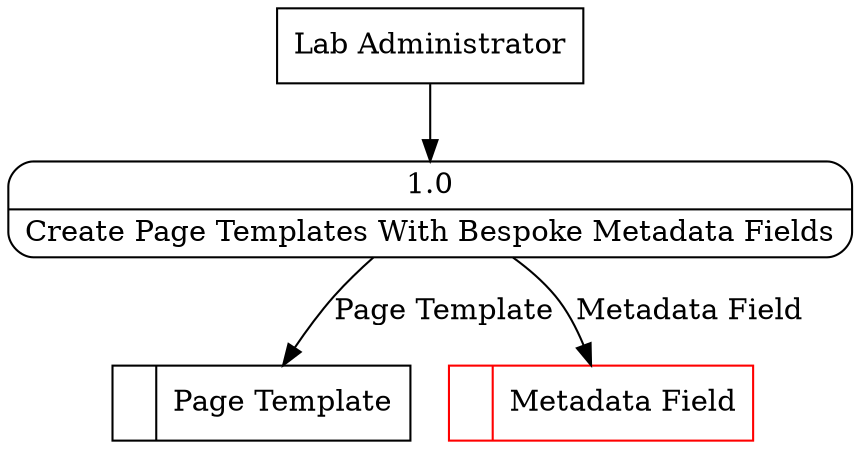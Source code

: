 digraph dfd2{ 
node[shape=record]
200 [label="<f0>  |<f1> Page Template " ];
201 [label="<f0>  |<f1> Metadata Field " color=red];
202 [label="Lab Administrator" shape=box];
203 [label="{<f0> 1.0|<f1> Create Page Templates With Bespoke Metadata Fields }" shape=Mrecord];
202 -> 203
203 -> 200 [label="Page Template"]
203 -> 201 [label="Metadata Field"]
}